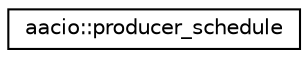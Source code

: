 digraph "Graphical Class Hierarchy"
{
  edge [fontname="Helvetica",fontsize="10",labelfontname="Helvetica",labelfontsize="10"];
  node [fontname="Helvetica",fontsize="10",shape=record];
  rankdir="LR";
  Node0 [label="aacio::producer_schedule",height=0.2,width=0.4,color="black", fillcolor="white", style="filled",URL="$structaacio_1_1producer__schedule.html"];
}
